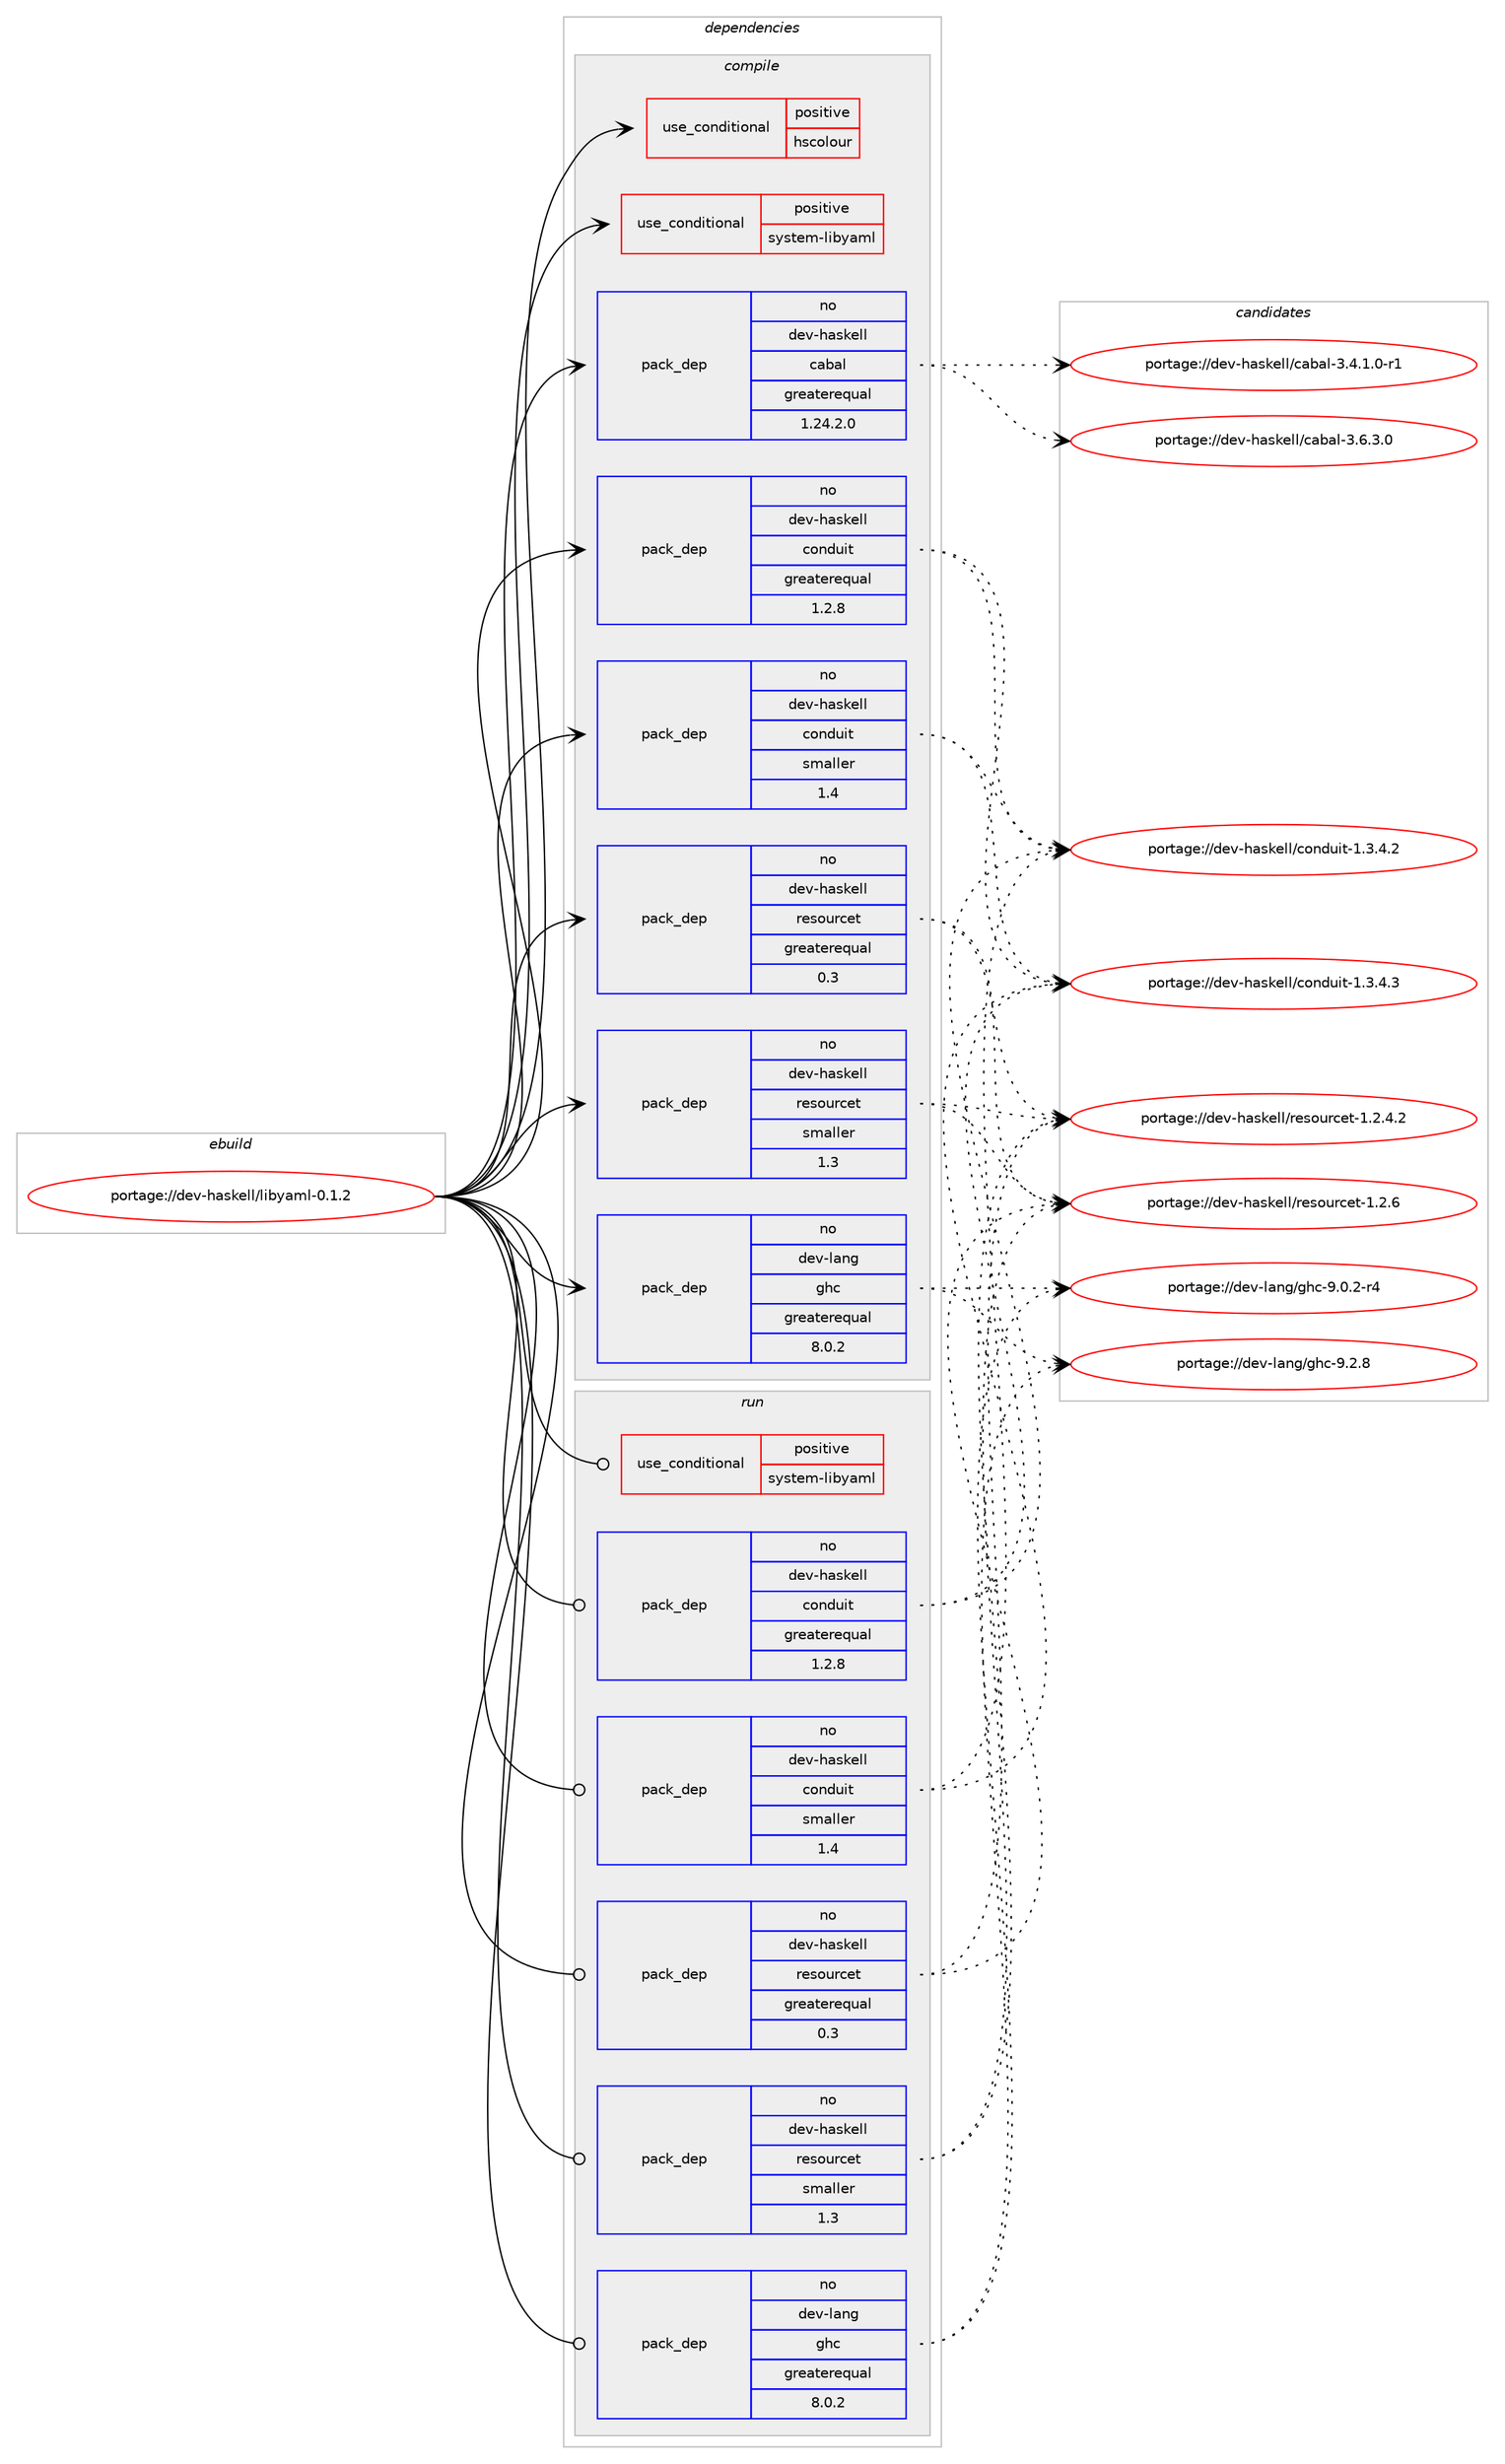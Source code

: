 digraph prolog {

# *************
# Graph options
# *************

newrank=true;
concentrate=true;
compound=true;
graph [rankdir=LR,fontname=Helvetica,fontsize=10,ranksep=1.5];#, ranksep=2.5, nodesep=0.2];
edge  [arrowhead=vee];
node  [fontname=Helvetica,fontsize=10];

# **********
# The ebuild
# **********

subgraph cluster_leftcol {
color=gray;
rank=same;
label=<<i>ebuild</i>>;
id [label="portage://dev-haskell/libyaml-0.1.2", color=red, width=4, href="../dev-haskell/libyaml-0.1.2.svg"];
}

# ****************
# The dependencies
# ****************

subgraph cluster_midcol {
color=gray;
label=<<i>dependencies</i>>;
subgraph cluster_compile {
fillcolor="#eeeeee";
style=filled;
label=<<i>compile</i>>;
subgraph cond20051 {
dependency40149 [label=<<TABLE BORDER="0" CELLBORDER="1" CELLSPACING="0" CELLPADDING="4"><TR><TD ROWSPAN="3" CELLPADDING="10">use_conditional</TD></TR><TR><TD>positive</TD></TR><TR><TD>hscolour</TD></TR></TABLE>>, shape=none, color=red];
# *** BEGIN UNKNOWN DEPENDENCY TYPE (TODO) ***
# dependency40149 -> package_dependency(portage://dev-haskell/libyaml-0.1.2,install,no,dev-haskell,hscolour,none,[,,],[],[])
# *** END UNKNOWN DEPENDENCY TYPE (TODO) ***

}
id:e -> dependency40149:w [weight=20,style="solid",arrowhead="vee"];
subgraph cond20052 {
dependency40150 [label=<<TABLE BORDER="0" CELLBORDER="1" CELLSPACING="0" CELLPADDING="4"><TR><TD ROWSPAN="3" CELLPADDING="10">use_conditional</TD></TR><TR><TD>positive</TD></TR><TR><TD>system-libyaml</TD></TR></TABLE>>, shape=none, color=red];
# *** BEGIN UNKNOWN DEPENDENCY TYPE (TODO) ***
# dependency40150 -> package_dependency(portage://dev-haskell/libyaml-0.1.2,install,no,dev-libs,libyaml,none,[,,],[],[])
# *** END UNKNOWN DEPENDENCY TYPE (TODO) ***

}
id:e -> dependency40150:w [weight=20,style="solid",arrowhead="vee"];
subgraph pack19130 {
dependency40151 [label=<<TABLE BORDER="0" CELLBORDER="1" CELLSPACING="0" CELLPADDING="4" WIDTH="220"><TR><TD ROWSPAN="6" CELLPADDING="30">pack_dep</TD></TR><TR><TD WIDTH="110">no</TD></TR><TR><TD>dev-haskell</TD></TR><TR><TD>cabal</TD></TR><TR><TD>greaterequal</TD></TR><TR><TD>1.24.2.0</TD></TR></TABLE>>, shape=none, color=blue];
}
id:e -> dependency40151:w [weight=20,style="solid",arrowhead="vee"];
subgraph pack19131 {
dependency40152 [label=<<TABLE BORDER="0" CELLBORDER="1" CELLSPACING="0" CELLPADDING="4" WIDTH="220"><TR><TD ROWSPAN="6" CELLPADDING="30">pack_dep</TD></TR><TR><TD WIDTH="110">no</TD></TR><TR><TD>dev-haskell</TD></TR><TR><TD>conduit</TD></TR><TR><TD>greaterequal</TD></TR><TR><TD>1.2.8</TD></TR></TABLE>>, shape=none, color=blue];
}
id:e -> dependency40152:w [weight=20,style="solid",arrowhead="vee"];
subgraph pack19132 {
dependency40153 [label=<<TABLE BORDER="0" CELLBORDER="1" CELLSPACING="0" CELLPADDING="4" WIDTH="220"><TR><TD ROWSPAN="6" CELLPADDING="30">pack_dep</TD></TR><TR><TD WIDTH="110">no</TD></TR><TR><TD>dev-haskell</TD></TR><TR><TD>conduit</TD></TR><TR><TD>smaller</TD></TR><TR><TD>1.4</TD></TR></TABLE>>, shape=none, color=blue];
}
id:e -> dependency40153:w [weight=20,style="solid",arrowhead="vee"];
subgraph pack19133 {
dependency40154 [label=<<TABLE BORDER="0" CELLBORDER="1" CELLSPACING="0" CELLPADDING="4" WIDTH="220"><TR><TD ROWSPAN="6" CELLPADDING="30">pack_dep</TD></TR><TR><TD WIDTH="110">no</TD></TR><TR><TD>dev-haskell</TD></TR><TR><TD>resourcet</TD></TR><TR><TD>greaterequal</TD></TR><TR><TD>0.3</TD></TR></TABLE>>, shape=none, color=blue];
}
id:e -> dependency40154:w [weight=20,style="solid",arrowhead="vee"];
subgraph pack19134 {
dependency40155 [label=<<TABLE BORDER="0" CELLBORDER="1" CELLSPACING="0" CELLPADDING="4" WIDTH="220"><TR><TD ROWSPAN="6" CELLPADDING="30">pack_dep</TD></TR><TR><TD WIDTH="110">no</TD></TR><TR><TD>dev-haskell</TD></TR><TR><TD>resourcet</TD></TR><TR><TD>smaller</TD></TR><TR><TD>1.3</TD></TR></TABLE>>, shape=none, color=blue];
}
id:e -> dependency40155:w [weight=20,style="solid",arrowhead="vee"];
subgraph pack19135 {
dependency40156 [label=<<TABLE BORDER="0" CELLBORDER="1" CELLSPACING="0" CELLPADDING="4" WIDTH="220"><TR><TD ROWSPAN="6" CELLPADDING="30">pack_dep</TD></TR><TR><TD WIDTH="110">no</TD></TR><TR><TD>dev-lang</TD></TR><TR><TD>ghc</TD></TR><TR><TD>greaterequal</TD></TR><TR><TD>8.0.2</TD></TR></TABLE>>, shape=none, color=blue];
}
id:e -> dependency40156:w [weight=20,style="solid",arrowhead="vee"];
}
subgraph cluster_compileandrun {
fillcolor="#eeeeee";
style=filled;
label=<<i>compile and run</i>>;
}
subgraph cluster_run {
fillcolor="#eeeeee";
style=filled;
label=<<i>run</i>>;
subgraph cond20053 {
dependency40157 [label=<<TABLE BORDER="0" CELLBORDER="1" CELLSPACING="0" CELLPADDING="4"><TR><TD ROWSPAN="3" CELLPADDING="10">use_conditional</TD></TR><TR><TD>positive</TD></TR><TR><TD>system-libyaml</TD></TR></TABLE>>, shape=none, color=red];
# *** BEGIN UNKNOWN DEPENDENCY TYPE (TODO) ***
# dependency40157 -> package_dependency(portage://dev-haskell/libyaml-0.1.2,run,no,dev-libs,libyaml,none,[,,],[],[])
# *** END UNKNOWN DEPENDENCY TYPE (TODO) ***

}
id:e -> dependency40157:w [weight=20,style="solid",arrowhead="odot"];
subgraph pack19136 {
dependency40158 [label=<<TABLE BORDER="0" CELLBORDER="1" CELLSPACING="0" CELLPADDING="4" WIDTH="220"><TR><TD ROWSPAN="6" CELLPADDING="30">pack_dep</TD></TR><TR><TD WIDTH="110">no</TD></TR><TR><TD>dev-haskell</TD></TR><TR><TD>conduit</TD></TR><TR><TD>greaterequal</TD></TR><TR><TD>1.2.8</TD></TR></TABLE>>, shape=none, color=blue];
}
id:e -> dependency40158:w [weight=20,style="solid",arrowhead="odot"];
subgraph pack19137 {
dependency40159 [label=<<TABLE BORDER="0" CELLBORDER="1" CELLSPACING="0" CELLPADDING="4" WIDTH="220"><TR><TD ROWSPAN="6" CELLPADDING="30">pack_dep</TD></TR><TR><TD WIDTH="110">no</TD></TR><TR><TD>dev-haskell</TD></TR><TR><TD>conduit</TD></TR><TR><TD>smaller</TD></TR><TR><TD>1.4</TD></TR></TABLE>>, shape=none, color=blue];
}
id:e -> dependency40159:w [weight=20,style="solid",arrowhead="odot"];
subgraph pack19138 {
dependency40160 [label=<<TABLE BORDER="0" CELLBORDER="1" CELLSPACING="0" CELLPADDING="4" WIDTH="220"><TR><TD ROWSPAN="6" CELLPADDING="30">pack_dep</TD></TR><TR><TD WIDTH="110">no</TD></TR><TR><TD>dev-haskell</TD></TR><TR><TD>resourcet</TD></TR><TR><TD>greaterequal</TD></TR><TR><TD>0.3</TD></TR></TABLE>>, shape=none, color=blue];
}
id:e -> dependency40160:w [weight=20,style="solid",arrowhead="odot"];
subgraph pack19139 {
dependency40161 [label=<<TABLE BORDER="0" CELLBORDER="1" CELLSPACING="0" CELLPADDING="4" WIDTH="220"><TR><TD ROWSPAN="6" CELLPADDING="30">pack_dep</TD></TR><TR><TD WIDTH="110">no</TD></TR><TR><TD>dev-haskell</TD></TR><TR><TD>resourcet</TD></TR><TR><TD>smaller</TD></TR><TR><TD>1.3</TD></TR></TABLE>>, shape=none, color=blue];
}
id:e -> dependency40161:w [weight=20,style="solid",arrowhead="odot"];
subgraph pack19140 {
dependency40162 [label=<<TABLE BORDER="0" CELLBORDER="1" CELLSPACING="0" CELLPADDING="4" WIDTH="220"><TR><TD ROWSPAN="6" CELLPADDING="30">pack_dep</TD></TR><TR><TD WIDTH="110">no</TD></TR><TR><TD>dev-lang</TD></TR><TR><TD>ghc</TD></TR><TR><TD>greaterequal</TD></TR><TR><TD>8.0.2</TD></TR></TABLE>>, shape=none, color=blue];
}
id:e -> dependency40162:w [weight=20,style="solid",arrowhead="odot"];
# *** BEGIN UNKNOWN DEPENDENCY TYPE (TODO) ***
# id -> package_dependency(portage://dev-haskell/libyaml-0.1.2,run,no,dev-lang,ghc,none,[,,],any_same_slot,[use(optenable(profile),none)])
# *** END UNKNOWN DEPENDENCY TYPE (TODO) ***

}
}

# **************
# The candidates
# **************

subgraph cluster_choices {
rank=same;
color=gray;
label=<<i>candidates</i>>;

subgraph choice19130 {
color=black;
nodesep=1;
choice1001011184510497115107101108108479997989710845514652464946484511449 [label="portage://dev-haskell/cabal-3.4.1.0-r1", color=red, width=4,href="../dev-haskell/cabal-3.4.1.0-r1.svg"];
choice100101118451049711510710110810847999798971084551465446514648 [label="portage://dev-haskell/cabal-3.6.3.0", color=red, width=4,href="../dev-haskell/cabal-3.6.3.0.svg"];
dependency40151:e -> choice1001011184510497115107101108108479997989710845514652464946484511449:w [style=dotted,weight="100"];
dependency40151:e -> choice100101118451049711510710110810847999798971084551465446514648:w [style=dotted,weight="100"];
}
subgraph choice19131 {
color=black;
nodesep=1;
choice100101118451049711510710110810847991111101001171051164549465146524650 [label="portage://dev-haskell/conduit-1.3.4.2", color=red, width=4,href="../dev-haskell/conduit-1.3.4.2.svg"];
choice100101118451049711510710110810847991111101001171051164549465146524651 [label="portage://dev-haskell/conduit-1.3.4.3", color=red, width=4,href="../dev-haskell/conduit-1.3.4.3.svg"];
dependency40152:e -> choice100101118451049711510710110810847991111101001171051164549465146524650:w [style=dotted,weight="100"];
dependency40152:e -> choice100101118451049711510710110810847991111101001171051164549465146524651:w [style=dotted,weight="100"];
}
subgraph choice19132 {
color=black;
nodesep=1;
choice100101118451049711510710110810847991111101001171051164549465146524650 [label="portage://dev-haskell/conduit-1.3.4.2", color=red, width=4,href="../dev-haskell/conduit-1.3.4.2.svg"];
choice100101118451049711510710110810847991111101001171051164549465146524651 [label="portage://dev-haskell/conduit-1.3.4.3", color=red, width=4,href="../dev-haskell/conduit-1.3.4.3.svg"];
dependency40153:e -> choice100101118451049711510710110810847991111101001171051164549465146524650:w [style=dotted,weight="100"];
dependency40153:e -> choice100101118451049711510710110810847991111101001171051164549465146524651:w [style=dotted,weight="100"];
}
subgraph choice19133 {
color=black;
nodesep=1;
choice100101118451049711510710110810847114101115111117114991011164549465046524650 [label="portage://dev-haskell/resourcet-1.2.4.2", color=red, width=4,href="../dev-haskell/resourcet-1.2.4.2.svg"];
choice10010111845104971151071011081084711410111511111711499101116454946504654 [label="portage://dev-haskell/resourcet-1.2.6", color=red, width=4,href="../dev-haskell/resourcet-1.2.6.svg"];
dependency40154:e -> choice100101118451049711510710110810847114101115111117114991011164549465046524650:w [style=dotted,weight="100"];
dependency40154:e -> choice10010111845104971151071011081084711410111511111711499101116454946504654:w [style=dotted,weight="100"];
}
subgraph choice19134 {
color=black;
nodesep=1;
choice100101118451049711510710110810847114101115111117114991011164549465046524650 [label="portage://dev-haskell/resourcet-1.2.4.2", color=red, width=4,href="../dev-haskell/resourcet-1.2.4.2.svg"];
choice10010111845104971151071011081084711410111511111711499101116454946504654 [label="portage://dev-haskell/resourcet-1.2.6", color=red, width=4,href="../dev-haskell/resourcet-1.2.6.svg"];
dependency40155:e -> choice100101118451049711510710110810847114101115111117114991011164549465046524650:w [style=dotted,weight="100"];
dependency40155:e -> choice10010111845104971151071011081084711410111511111711499101116454946504654:w [style=dotted,weight="100"];
}
subgraph choice19135 {
color=black;
nodesep=1;
choice100101118451089711010347103104994557464846504511452 [label="portage://dev-lang/ghc-9.0.2-r4", color=red, width=4,href="../dev-lang/ghc-9.0.2-r4.svg"];
choice10010111845108971101034710310499455746504656 [label="portage://dev-lang/ghc-9.2.8", color=red, width=4,href="../dev-lang/ghc-9.2.8.svg"];
dependency40156:e -> choice100101118451089711010347103104994557464846504511452:w [style=dotted,weight="100"];
dependency40156:e -> choice10010111845108971101034710310499455746504656:w [style=dotted,weight="100"];
}
subgraph choice19136 {
color=black;
nodesep=1;
choice100101118451049711510710110810847991111101001171051164549465146524650 [label="portage://dev-haskell/conduit-1.3.4.2", color=red, width=4,href="../dev-haskell/conduit-1.3.4.2.svg"];
choice100101118451049711510710110810847991111101001171051164549465146524651 [label="portage://dev-haskell/conduit-1.3.4.3", color=red, width=4,href="../dev-haskell/conduit-1.3.4.3.svg"];
dependency40158:e -> choice100101118451049711510710110810847991111101001171051164549465146524650:w [style=dotted,weight="100"];
dependency40158:e -> choice100101118451049711510710110810847991111101001171051164549465146524651:w [style=dotted,weight="100"];
}
subgraph choice19137 {
color=black;
nodesep=1;
choice100101118451049711510710110810847991111101001171051164549465146524650 [label="portage://dev-haskell/conduit-1.3.4.2", color=red, width=4,href="../dev-haskell/conduit-1.3.4.2.svg"];
choice100101118451049711510710110810847991111101001171051164549465146524651 [label="portage://dev-haskell/conduit-1.3.4.3", color=red, width=4,href="../dev-haskell/conduit-1.3.4.3.svg"];
dependency40159:e -> choice100101118451049711510710110810847991111101001171051164549465146524650:w [style=dotted,weight="100"];
dependency40159:e -> choice100101118451049711510710110810847991111101001171051164549465146524651:w [style=dotted,weight="100"];
}
subgraph choice19138 {
color=black;
nodesep=1;
choice100101118451049711510710110810847114101115111117114991011164549465046524650 [label="portage://dev-haskell/resourcet-1.2.4.2", color=red, width=4,href="../dev-haskell/resourcet-1.2.4.2.svg"];
choice10010111845104971151071011081084711410111511111711499101116454946504654 [label="portage://dev-haskell/resourcet-1.2.6", color=red, width=4,href="../dev-haskell/resourcet-1.2.6.svg"];
dependency40160:e -> choice100101118451049711510710110810847114101115111117114991011164549465046524650:w [style=dotted,weight="100"];
dependency40160:e -> choice10010111845104971151071011081084711410111511111711499101116454946504654:w [style=dotted,weight="100"];
}
subgraph choice19139 {
color=black;
nodesep=1;
choice100101118451049711510710110810847114101115111117114991011164549465046524650 [label="portage://dev-haskell/resourcet-1.2.4.2", color=red, width=4,href="../dev-haskell/resourcet-1.2.4.2.svg"];
choice10010111845104971151071011081084711410111511111711499101116454946504654 [label="portage://dev-haskell/resourcet-1.2.6", color=red, width=4,href="../dev-haskell/resourcet-1.2.6.svg"];
dependency40161:e -> choice100101118451049711510710110810847114101115111117114991011164549465046524650:w [style=dotted,weight="100"];
dependency40161:e -> choice10010111845104971151071011081084711410111511111711499101116454946504654:w [style=dotted,weight="100"];
}
subgraph choice19140 {
color=black;
nodesep=1;
choice100101118451089711010347103104994557464846504511452 [label="portage://dev-lang/ghc-9.0.2-r4", color=red, width=4,href="../dev-lang/ghc-9.0.2-r4.svg"];
choice10010111845108971101034710310499455746504656 [label="portage://dev-lang/ghc-9.2.8", color=red, width=4,href="../dev-lang/ghc-9.2.8.svg"];
dependency40162:e -> choice100101118451089711010347103104994557464846504511452:w [style=dotted,weight="100"];
dependency40162:e -> choice10010111845108971101034710310499455746504656:w [style=dotted,weight="100"];
}
}

}
